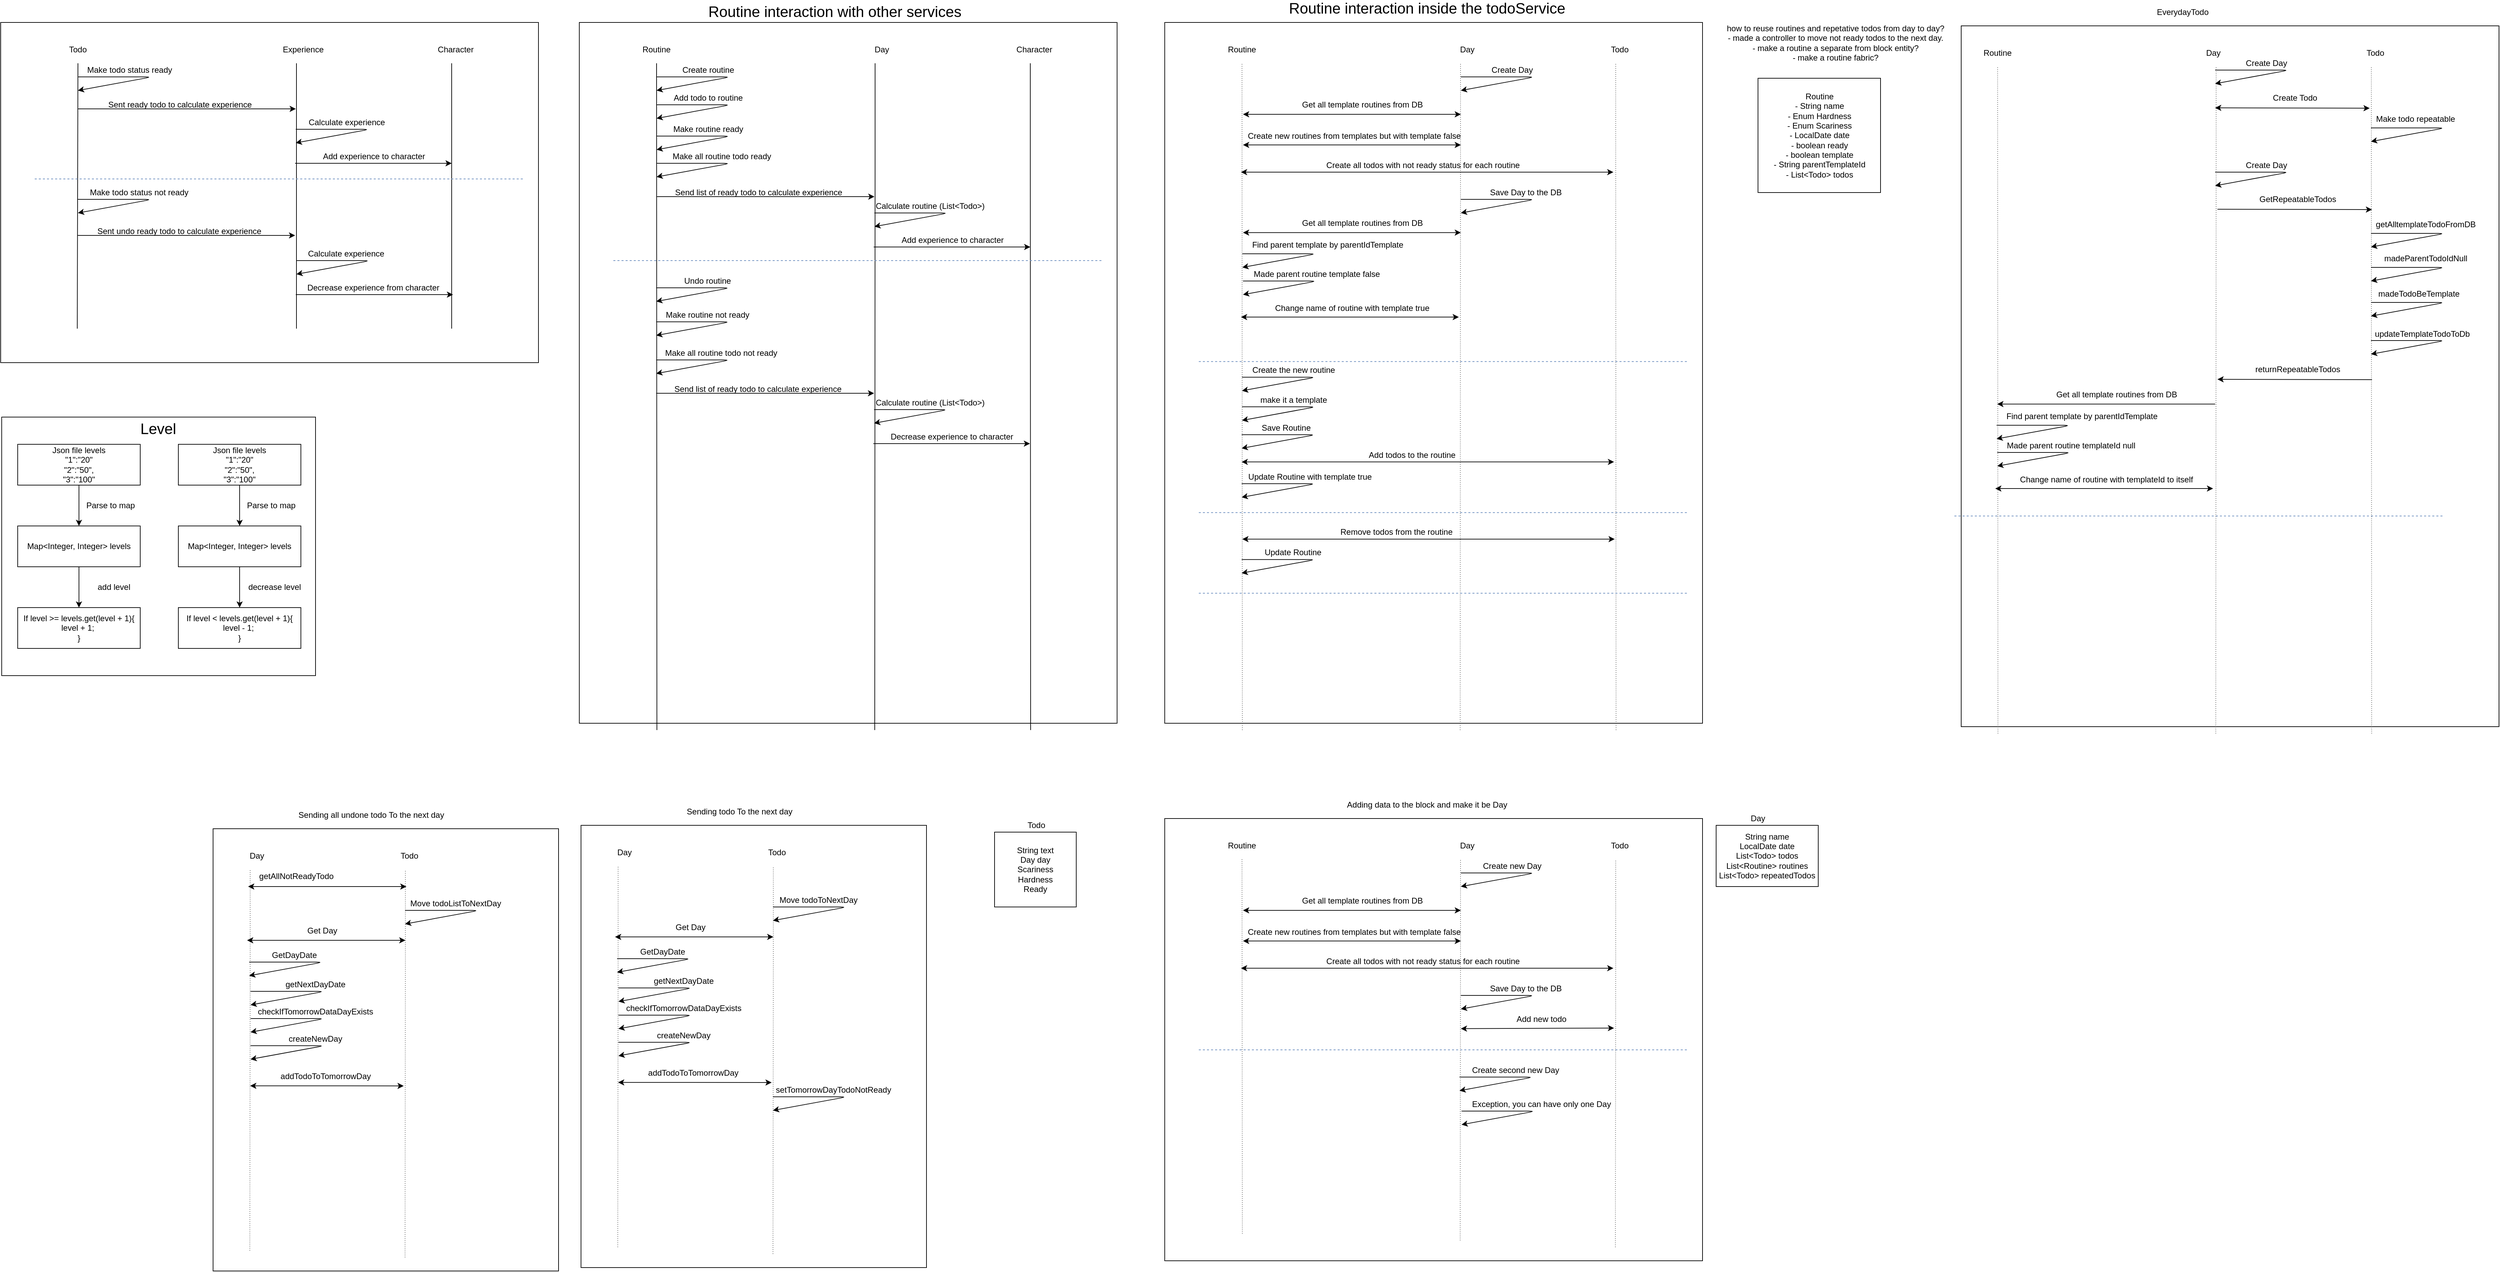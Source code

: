 <mxfile version="12.9.5" type="github">
  <diagram id="72BcZR0rlZjfZ5FAyjgI" name="Page-1">
    <mxGraphModel dx="2131" dy="716" grid="1" gridSize="10" guides="1" tooltips="1" connect="1" arrows="1" fold="1" page="1" pageScale="1" pageWidth="850" pageHeight="1100" math="0" shadow="0">
      <root>
        <mxCell id="0" />
        <mxCell id="1" parent="0" />
        <mxCell id="xvMoqlMjp2rzaihJ2d3--21" value="" style="rounded=0;whiteSpace=wrap;html=1;" parent="1" vertex="1">
          <mxGeometry x="-818.5" y="620" width="461" height="380" as="geometry" />
        </mxCell>
        <mxCell id="khnz0ugkUXOLGg5roT6c-28" value="" style="rounded=0;whiteSpace=wrap;html=1;" parent="1" vertex="1">
          <mxGeometry x="-820" y="40" width="790" height="500" as="geometry" />
        </mxCell>
        <mxCell id="khnz0ugkUXOLGg5roT6c-2" value="" style="endArrow=none;html=1;" parent="1" edge="1">
          <mxGeometry width="50" height="50" relative="1" as="geometry">
            <mxPoint x="-707.5" y="490" as="sourcePoint" />
            <mxPoint x="-706.5" y="100" as="targetPoint" />
          </mxGeometry>
        </mxCell>
        <mxCell id="khnz0ugkUXOLGg5roT6c-3" value="" style="endArrow=none;html=1;" parent="1" edge="1">
          <mxGeometry width="50" height="50" relative="1" as="geometry">
            <mxPoint x="-385.5" y="490" as="sourcePoint" />
            <mxPoint x="-385.5" y="100" as="targetPoint" />
            <Array as="points">
              <mxPoint x="-385.5" y="247" />
            </Array>
          </mxGeometry>
        </mxCell>
        <mxCell id="khnz0ugkUXOLGg5roT6c-4" value="Todo" style="text;html=1;align=center;verticalAlign=middle;resizable=0;points=[];autosize=1;" parent="1" vertex="1">
          <mxGeometry x="-727.5" y="70" width="40" height="20" as="geometry" />
        </mxCell>
        <mxCell id="khnz0ugkUXOLGg5roT6c-5" value="Experience" style="text;html=1;align=center;verticalAlign=middle;resizable=0;points=[];autosize=1;" parent="1" vertex="1">
          <mxGeometry x="-416.5" y="70" width="80" height="20" as="geometry" />
        </mxCell>
        <mxCell id="khnz0ugkUXOLGg5roT6c-6" value="" style="endArrow=classic;html=1;" parent="1" edge="1">
          <mxGeometry width="50" height="50" relative="1" as="geometry">
            <mxPoint x="-706.5" y="167" as="sourcePoint" />
            <mxPoint x="-386.5" y="167" as="targetPoint" />
          </mxGeometry>
        </mxCell>
        <mxCell id="khnz0ugkUXOLGg5roT6c-7" value="Sent ready todo to calculate experience" style="text;html=1;align=center;verticalAlign=middle;resizable=0;points=[];autosize=1;" parent="1" vertex="1">
          <mxGeometry x="-672.5" y="151" width="230" height="20" as="geometry" />
        </mxCell>
        <mxCell id="khnz0ugkUXOLGg5roT6c-8" value="" style="endArrow=classic;html=1;" parent="1" edge="1">
          <mxGeometry width="50" height="50" relative="1" as="geometry">
            <mxPoint x="-386.5" y="197" as="sourcePoint" />
            <mxPoint x="-386.5" y="217" as="targetPoint" />
            <Array as="points">
              <mxPoint x="-277.5" y="197" />
            </Array>
          </mxGeometry>
        </mxCell>
        <mxCell id="khnz0ugkUXOLGg5roT6c-9" value="" style="endArrow=none;html=1;" parent="1" edge="1">
          <mxGeometry width="50" height="50" relative="1" as="geometry">
            <mxPoint x="-157.5" y="490" as="sourcePoint" />
            <mxPoint x="-157.5" y="100" as="targetPoint" />
            <Array as="points">
              <mxPoint x="-157.5" y="247" />
            </Array>
          </mxGeometry>
        </mxCell>
        <mxCell id="khnz0ugkUXOLGg5roT6c-10" value="Character" style="text;html=1;align=center;verticalAlign=middle;resizable=0;points=[];autosize=1;" parent="1" vertex="1">
          <mxGeometry x="-187.5" y="70" width="70" height="20" as="geometry" />
        </mxCell>
        <mxCell id="khnz0ugkUXOLGg5roT6c-11" value="Calculate experience" style="text;html=1;align=center;verticalAlign=middle;resizable=0;points=[];autosize=1;" parent="1" vertex="1">
          <mxGeometry x="-377.5" y="177" width="130" height="20" as="geometry" />
        </mxCell>
        <mxCell id="khnz0ugkUXOLGg5roT6c-12" value="" style="endArrow=classic;html=1;" parent="1" edge="1">
          <mxGeometry width="50" height="50" relative="1" as="geometry">
            <mxPoint x="-387.5" y="247" as="sourcePoint" />
            <mxPoint x="-157.5" y="247" as="targetPoint" />
          </mxGeometry>
        </mxCell>
        <mxCell id="khnz0ugkUXOLGg5roT6c-13" value="Add experience to character" style="text;html=1;align=center;verticalAlign=middle;resizable=0;points=[];autosize=1;" parent="1" vertex="1">
          <mxGeometry x="-357.5" y="227" width="170" height="20" as="geometry" />
        </mxCell>
        <mxCell id="khnz0ugkUXOLGg5roT6c-14" value="" style="endArrow=classic;html=1;" parent="1" edge="1">
          <mxGeometry width="50" height="50" relative="1" as="geometry">
            <mxPoint x="-707.5" y="353" as="sourcePoint" />
            <mxPoint x="-387.5" y="353" as="targetPoint" />
          </mxGeometry>
        </mxCell>
        <mxCell id="khnz0ugkUXOLGg5roT6c-15" value="Sent undo ready todo to calculate experience" style="text;html=1;align=center;verticalAlign=middle;resizable=0;points=[];autosize=1;" parent="1" vertex="1">
          <mxGeometry x="-688.5" y="337" width="260" height="20" as="geometry" />
        </mxCell>
        <mxCell id="khnz0ugkUXOLGg5roT6c-16" value="" style="endArrow=classic;html=1;" parent="1" edge="1">
          <mxGeometry width="50" height="50" relative="1" as="geometry">
            <mxPoint x="-385.5" y="390" as="sourcePoint" />
            <mxPoint x="-385.5" y="410" as="targetPoint" />
            <Array as="points">
              <mxPoint x="-276.5" y="390" />
            </Array>
          </mxGeometry>
        </mxCell>
        <mxCell id="khnz0ugkUXOLGg5roT6c-17" value="Calculate experience" style="text;html=1;align=center;verticalAlign=middle;resizable=0;points=[];autosize=1;" parent="1" vertex="1">
          <mxGeometry x="-378.5" y="370" width="130" height="20" as="geometry" />
        </mxCell>
        <mxCell id="khnz0ugkUXOLGg5roT6c-18" value="" style="endArrow=classic;html=1;" parent="1" edge="1">
          <mxGeometry width="50" height="50" relative="1" as="geometry">
            <mxPoint x="-386.5" y="440" as="sourcePoint" />
            <mxPoint x="-155.5" y="440" as="targetPoint" />
          </mxGeometry>
        </mxCell>
        <mxCell id="khnz0ugkUXOLGg5roT6c-19" value="Decrease experience from character" style="text;html=1;align=center;verticalAlign=middle;resizable=0;points=[];autosize=1;" parent="1" vertex="1">
          <mxGeometry x="-378.5" y="420" width="210" height="20" as="geometry" />
        </mxCell>
        <mxCell id="khnz0ugkUXOLGg5roT6c-20" value="Make todo status ready" style="text;html=1;align=center;verticalAlign=middle;resizable=0;points=[];autosize=1;" parent="1" vertex="1">
          <mxGeometry x="-701.5" y="100" width="140" height="20" as="geometry" />
        </mxCell>
        <mxCell id="khnz0ugkUXOLGg5roT6c-21" value="" style="endArrow=classic;html=1;" parent="1" edge="1">
          <mxGeometry width="50" height="50" relative="1" as="geometry">
            <mxPoint x="-706.5" y="120" as="sourcePoint" />
            <mxPoint x="-706.5" y="140" as="targetPoint" />
            <Array as="points">
              <mxPoint x="-597.5" y="120" />
            </Array>
          </mxGeometry>
        </mxCell>
        <mxCell id="khnz0ugkUXOLGg5roT6c-22" value="Make todo status not ready" style="text;html=1;align=center;verticalAlign=middle;resizable=0;points=[];autosize=1;" parent="1" vertex="1">
          <mxGeometry x="-697.5" y="280" width="160" height="20" as="geometry" />
        </mxCell>
        <mxCell id="khnz0ugkUXOLGg5roT6c-23" value="" style="endArrow=classic;html=1;" parent="1" edge="1">
          <mxGeometry width="50" height="50" relative="1" as="geometry">
            <mxPoint x="-706.5" y="300" as="sourcePoint" />
            <mxPoint x="-706.5" y="320" as="targetPoint" />
            <Array as="points">
              <mxPoint x="-597.5" y="300" />
            </Array>
          </mxGeometry>
        </mxCell>
        <mxCell id="khnz0ugkUXOLGg5roT6c-24" value="" style="endArrow=none;dashed=1;html=1;fillColor=#dae8fc;strokeColor=#6c8ebf;" parent="1" edge="1">
          <mxGeometry width="50" height="50" relative="1" as="geometry">
            <mxPoint x="-770" y="270" as="sourcePoint" />
            <mxPoint x="-50" y="270" as="targetPoint" />
          </mxGeometry>
        </mxCell>
        <mxCell id="xvMoqlMjp2rzaihJ2d3--9" value="" style="edgeStyle=orthogonalEdgeStyle;rounded=0;orthogonalLoop=1;jettySize=auto;html=1;" parent="1" source="xvMoqlMjp2rzaihJ2d3--1" target="xvMoqlMjp2rzaihJ2d3--5" edge="1">
          <mxGeometry relative="1" as="geometry" />
        </mxCell>
        <mxCell id="xvMoqlMjp2rzaihJ2d3--1" value="Map&amp;lt;Integer, Integer&amp;gt; levels" style="rounded=0;whiteSpace=wrap;html=1;" parent="1" vertex="1">
          <mxGeometry x="-795" y="780" width="180" height="60" as="geometry" />
        </mxCell>
        <mxCell id="xvMoqlMjp2rzaihJ2d3--4" value="&lt;font style=&quot;font-size: 22px&quot;&gt;Level&lt;/font&gt;" style="text;html=1;align=center;verticalAlign=middle;resizable=0;points=[];autosize=1;" parent="1" vertex="1">
          <mxGeometry x="-624" y="628" width="70" height="20" as="geometry" />
        </mxCell>
        <mxCell id="xvMoqlMjp2rzaihJ2d3--5" value="If level &amp;gt;= levels.get(level + 1){&lt;br&gt;level + 1;&amp;nbsp;&lt;br&gt;}" style="rounded=0;whiteSpace=wrap;html=1;" parent="1" vertex="1">
          <mxGeometry x="-795" y="900" width="180" height="60" as="geometry" />
        </mxCell>
        <mxCell id="xvMoqlMjp2rzaihJ2d3--7" value="" style="edgeStyle=orthogonalEdgeStyle;rounded=0;orthogonalLoop=1;jettySize=auto;html=1;" parent="1" source="xvMoqlMjp2rzaihJ2d3--6" target="xvMoqlMjp2rzaihJ2d3--1" edge="1">
          <mxGeometry relative="1" as="geometry" />
        </mxCell>
        <mxCell id="xvMoqlMjp2rzaihJ2d3--6" value="Json file levels&lt;br&gt;&quot;1&quot;:&quot;20&quot;&lt;br&gt;&quot;2&quot;:&quot;50&quot;,&lt;br&gt;&quot;3&quot;:&quot;100&quot;" style="rounded=0;whiteSpace=wrap;html=1;" parent="1" vertex="1">
          <mxGeometry x="-795" y="660" width="180" height="60" as="geometry" />
        </mxCell>
        <mxCell id="xvMoqlMjp2rzaihJ2d3--8" value="Parse to map" style="text;html=1;align=center;verticalAlign=middle;resizable=0;points=[];autosize=1;" parent="1" vertex="1">
          <mxGeometry x="-704.5" y="740" width="90" height="20" as="geometry" />
        </mxCell>
        <mxCell id="xvMoqlMjp2rzaihJ2d3--11" value="add level" style="text;html=1;align=center;verticalAlign=middle;resizable=0;points=[];autosize=1;" parent="1" vertex="1">
          <mxGeometry x="-684" y="860" width="60" height="20" as="geometry" />
        </mxCell>
        <mxCell id="xvMoqlMjp2rzaihJ2d3--12" value="" style="edgeStyle=orthogonalEdgeStyle;rounded=0;orthogonalLoop=1;jettySize=auto;html=1;" parent="1" source="xvMoqlMjp2rzaihJ2d3--13" target="xvMoqlMjp2rzaihJ2d3--15" edge="1">
          <mxGeometry relative="1" as="geometry" />
        </mxCell>
        <mxCell id="xvMoqlMjp2rzaihJ2d3--13" value="Map&amp;lt;Integer, Integer&amp;gt; levels" style="rounded=0;whiteSpace=wrap;html=1;" parent="1" vertex="1">
          <mxGeometry x="-559" y="780" width="180" height="60" as="geometry" />
        </mxCell>
        <mxCell id="xvMoqlMjp2rzaihJ2d3--15" value="If level &amp;lt; levels.get(level + 1){&lt;br&gt;level - 1;&amp;nbsp;&lt;br&gt;}" style="rounded=0;whiteSpace=wrap;html=1;" parent="1" vertex="1">
          <mxGeometry x="-559" y="900" width="180" height="60" as="geometry" />
        </mxCell>
        <mxCell id="xvMoqlMjp2rzaihJ2d3--16" value="" style="edgeStyle=orthogonalEdgeStyle;rounded=0;orthogonalLoop=1;jettySize=auto;html=1;" parent="1" source="xvMoqlMjp2rzaihJ2d3--17" target="xvMoqlMjp2rzaihJ2d3--13" edge="1">
          <mxGeometry relative="1" as="geometry" />
        </mxCell>
        <mxCell id="xvMoqlMjp2rzaihJ2d3--17" value="Json file levels&lt;br&gt;&quot;1&quot;:&quot;20&quot;&lt;br&gt;&quot;2&quot;:&quot;50&quot;,&lt;br&gt;&quot;3&quot;:&quot;100&quot;" style="rounded=0;whiteSpace=wrap;html=1;" parent="1" vertex="1">
          <mxGeometry x="-559" y="660" width="180" height="60" as="geometry" />
        </mxCell>
        <mxCell id="xvMoqlMjp2rzaihJ2d3--18" value="Parse to map" style="text;html=1;align=center;verticalAlign=middle;resizable=0;points=[];autosize=1;" parent="1" vertex="1">
          <mxGeometry x="-468.5" y="740" width="90" height="20" as="geometry" />
        </mxCell>
        <mxCell id="xvMoqlMjp2rzaihJ2d3--19" value="decrease level" style="text;html=1;align=center;verticalAlign=middle;resizable=0;points=[];autosize=1;" parent="1" vertex="1">
          <mxGeometry x="-463" y="860" width="90" height="20" as="geometry" />
        </mxCell>
        <mxCell id="xvMoqlMjp2rzaihJ2d3--22" value="&lt;div&gt;how to reuse routines and repetative todos from day to day? &lt;br&gt;&lt;/div&gt;&lt;div&gt;- made a controller to move not ready todos to the next day.&lt;/div&gt;&lt;div&gt;- make a routine a separate from block entity? &lt;br&gt;&lt;/div&gt;&lt;div&gt;- make a routine fabric? &lt;br&gt;&lt;/div&gt;" style="text;html=1;align=center;verticalAlign=middle;resizable=0;points=[];autosize=1;" parent="1" vertex="1">
          <mxGeometry x="1710" y="40" width="330" height="60" as="geometry" />
        </mxCell>
        <mxCell id="MWekD1bT6eHtkvow1qM9-3" value="" style="rounded=0;whiteSpace=wrap;html=1;" parent="1" vertex="1">
          <mxGeometry x="30" y="40" width="790" height="1030" as="geometry" />
        </mxCell>
        <mxCell id="MWekD1bT6eHtkvow1qM9-4" value="" style="endArrow=none;html=1;" parent="1" edge="1">
          <mxGeometry width="50" height="50" relative="1" as="geometry">
            <mxPoint x="144" y="1080" as="sourcePoint" />
            <mxPoint x="143.5" y="100" as="targetPoint" />
          </mxGeometry>
        </mxCell>
        <mxCell id="MWekD1bT6eHtkvow1qM9-5" value="" style="endArrow=none;html=1;" parent="1" edge="1">
          <mxGeometry width="50" height="50" relative="1" as="geometry">
            <mxPoint x="464" y="1080" as="sourcePoint" />
            <mxPoint x="464.5" y="100" as="targetPoint" />
            <Array as="points">
              <mxPoint x="464.5" y="247" />
            </Array>
          </mxGeometry>
        </mxCell>
        <mxCell id="MWekD1bT6eHtkvow1qM9-6" value="Routine" style="text;html=1;align=center;verticalAlign=middle;resizable=0;points=[];autosize=1;" parent="1" vertex="1">
          <mxGeometry x="112.5" y="70" width="60" height="20" as="geometry" />
        </mxCell>
        <mxCell id="MWekD1bT6eHtkvow1qM9-7" value="Day" style="text;html=1;align=center;verticalAlign=middle;resizable=0;points=[];autosize=1;" parent="1" vertex="1">
          <mxGeometry x="453.5" y="70" width="40" height="20" as="geometry" />
        </mxCell>
        <mxCell id="MWekD1bT6eHtkvow1qM9-8" value="" style="endArrow=classic;html=1;" parent="1" edge="1">
          <mxGeometry width="50" height="50" relative="1" as="geometry">
            <mxPoint x="143.5" y="296" as="sourcePoint" />
            <mxPoint x="463.5" y="296" as="targetPoint" />
          </mxGeometry>
        </mxCell>
        <mxCell id="MWekD1bT6eHtkvow1qM9-9" value="Send list of ready todo to calculate experience" style="text;html=1;align=center;verticalAlign=middle;resizable=0;points=[];autosize=1;" parent="1" vertex="1">
          <mxGeometry x="167.5" y="280" width="250" height="20" as="geometry" />
        </mxCell>
        <mxCell id="MWekD1bT6eHtkvow1qM9-10" value="" style="endArrow=classic;html=1;" parent="1" edge="1">
          <mxGeometry width="50" height="50" relative="1" as="geometry">
            <mxPoint x="463.5" y="320" as="sourcePoint" />
            <mxPoint x="463.5" y="340" as="targetPoint" />
            <Array as="points">
              <mxPoint x="572.5" y="320" />
            </Array>
          </mxGeometry>
        </mxCell>
        <mxCell id="MWekD1bT6eHtkvow1qM9-11" value="" style="endArrow=none;html=1;" parent="1" edge="1">
          <mxGeometry width="50" height="50" relative="1" as="geometry">
            <mxPoint x="693" y="1080" as="sourcePoint" />
            <mxPoint x="692.5" y="100" as="targetPoint" />
            <Array as="points">
              <mxPoint x="692.5" y="247" />
            </Array>
          </mxGeometry>
        </mxCell>
        <mxCell id="MWekD1bT6eHtkvow1qM9-12" value="Character" style="text;html=1;align=center;verticalAlign=middle;resizable=0;points=[];autosize=1;" parent="1" vertex="1">
          <mxGeometry x="662.5" y="70" width="70" height="20" as="geometry" />
        </mxCell>
        <mxCell id="MWekD1bT6eHtkvow1qM9-13" value="Calculate routine (List&amp;lt;Todo&amp;gt;)" style="text;html=1;align=center;verticalAlign=middle;resizable=0;points=[];autosize=1;" parent="1" vertex="1">
          <mxGeometry x="460" y="300" width="170" height="20" as="geometry" />
        </mxCell>
        <mxCell id="MWekD1bT6eHtkvow1qM9-14" value="" style="endArrow=classic;html=1;" parent="1" edge="1">
          <mxGeometry width="50" height="50" relative="1" as="geometry">
            <mxPoint x="462.5" y="370" as="sourcePoint" />
            <mxPoint x="692.5" y="370" as="targetPoint" />
          </mxGeometry>
        </mxCell>
        <mxCell id="MWekD1bT6eHtkvow1qM9-15" value="Add experience to character" style="text;html=1;align=center;verticalAlign=middle;resizable=0;points=[];autosize=1;" parent="1" vertex="1">
          <mxGeometry x="492.5" y="350" width="170" height="20" as="geometry" />
        </mxCell>
        <mxCell id="MWekD1bT6eHtkvow1qM9-22" value="Create routine" style="text;html=1;align=center;verticalAlign=middle;resizable=0;points=[];autosize=1;" parent="1" vertex="1">
          <mxGeometry x="173.5" y="100" width="90" height="20" as="geometry" />
        </mxCell>
        <mxCell id="MWekD1bT6eHtkvow1qM9-23" value="" style="endArrow=classic;html=1;" parent="1" edge="1">
          <mxGeometry width="50" height="50" relative="1" as="geometry">
            <mxPoint x="143.5" y="120" as="sourcePoint" />
            <mxPoint x="143.5" y="140" as="targetPoint" />
            <Array as="points">
              <mxPoint x="252.5" y="120" />
            </Array>
          </mxGeometry>
        </mxCell>
        <mxCell id="MWekD1bT6eHtkvow1qM9-27" value="Add todo to routine" style="text;html=1;align=center;verticalAlign=middle;resizable=0;points=[];autosize=1;" parent="1" vertex="1">
          <mxGeometry x="163.5" y="141" width="110" height="20" as="geometry" />
        </mxCell>
        <mxCell id="MWekD1bT6eHtkvow1qM9-28" value="" style="endArrow=classic;html=1;" parent="1" edge="1">
          <mxGeometry width="50" height="50" relative="1" as="geometry">
            <mxPoint x="143.5" y="161" as="sourcePoint" />
            <mxPoint x="143.5" y="181" as="targetPoint" />
            <Array as="points">
              <mxPoint x="252.5" y="161" />
            </Array>
          </mxGeometry>
        </mxCell>
        <mxCell id="MWekD1bT6eHtkvow1qM9-29" value="Make routine ready" style="text;html=1;align=center;verticalAlign=middle;resizable=0;points=[];autosize=1;" parent="1" vertex="1">
          <mxGeometry x="163.5" y="187" width="110" height="20" as="geometry" />
        </mxCell>
        <mxCell id="MWekD1bT6eHtkvow1qM9-30" value="" style="endArrow=classic;html=1;" parent="1" edge="1">
          <mxGeometry width="50" height="50" relative="1" as="geometry">
            <mxPoint x="143.5" y="207" as="sourcePoint" />
            <mxPoint x="143.5" y="227" as="targetPoint" />
            <Array as="points">
              <mxPoint x="252.5" y="207" />
            </Array>
          </mxGeometry>
        </mxCell>
        <mxCell id="MWekD1bT6eHtkvow1qM9-31" value="" style="endArrow=classic;html=1;" parent="1" edge="1">
          <mxGeometry width="50" height="50" relative="1" as="geometry">
            <mxPoint x="143.5" y="247" as="sourcePoint" />
            <mxPoint x="143.5" y="267" as="targetPoint" />
            <Array as="points">
              <mxPoint x="252.5" y="247" />
            </Array>
          </mxGeometry>
        </mxCell>
        <mxCell id="MWekD1bT6eHtkvow1qM9-32" value="Make all routine todo ready" style="text;html=1;align=center;verticalAlign=middle;resizable=0;points=[];autosize=1;" parent="1" vertex="1">
          <mxGeometry x="163.5" y="227" width="150" height="20" as="geometry" />
        </mxCell>
        <mxCell id="MWekD1bT6eHtkvow1qM9-37" value="" style="endArrow=none;dashed=1;html=1;fillColor=#dae8fc;strokeColor=#6c8ebf;" parent="1" edge="1">
          <mxGeometry width="50" height="50" relative="1" as="geometry">
            <mxPoint x="80" y="390" as="sourcePoint" />
            <mxPoint x="800" y="390" as="targetPoint" />
          </mxGeometry>
        </mxCell>
        <mxCell id="MWekD1bT6eHtkvow1qM9-42" value="" style="endArrow=classic;html=1;" parent="1" edge="1">
          <mxGeometry width="50" height="50" relative="1" as="geometry">
            <mxPoint x="143" y="585" as="sourcePoint" />
            <mxPoint x="463" y="585" as="targetPoint" />
          </mxGeometry>
        </mxCell>
        <mxCell id="MWekD1bT6eHtkvow1qM9-43" value="Send list of ready todo to calculate experience" style="text;html=1;align=center;verticalAlign=middle;resizable=0;points=[];autosize=1;" parent="1" vertex="1">
          <mxGeometry x="167" y="569" width="250" height="20" as="geometry" />
        </mxCell>
        <mxCell id="MWekD1bT6eHtkvow1qM9-44" value="" style="endArrow=classic;html=1;" parent="1" edge="1">
          <mxGeometry width="50" height="50" relative="1" as="geometry">
            <mxPoint x="463" y="609" as="sourcePoint" />
            <mxPoint x="463" y="629" as="targetPoint" />
            <Array as="points">
              <mxPoint x="572" y="609" />
            </Array>
          </mxGeometry>
        </mxCell>
        <mxCell id="MWekD1bT6eHtkvow1qM9-45" value="Calculate routine (List&amp;lt;Todo&amp;gt;)" style="text;html=1;align=center;verticalAlign=middle;resizable=0;points=[];autosize=1;" parent="1" vertex="1">
          <mxGeometry x="459.5" y="589" width="170" height="20" as="geometry" />
        </mxCell>
        <mxCell id="MWekD1bT6eHtkvow1qM9-46" value="" style="endArrow=classic;html=1;" parent="1" edge="1">
          <mxGeometry width="50" height="50" relative="1" as="geometry">
            <mxPoint x="462" y="659" as="sourcePoint" />
            <mxPoint x="692" y="659" as="targetPoint" />
          </mxGeometry>
        </mxCell>
        <mxCell id="MWekD1bT6eHtkvow1qM9-47" value="Decrease experience to character" style="text;html=1;align=center;verticalAlign=middle;resizable=0;points=[];autosize=1;" parent="1" vertex="1">
          <mxGeometry x="482" y="639" width="190" height="20" as="geometry" />
        </mxCell>
        <mxCell id="MWekD1bT6eHtkvow1qM9-48" value="Undo routine" style="text;html=1;align=center;verticalAlign=middle;resizable=0;points=[];autosize=1;" parent="1" vertex="1">
          <mxGeometry x="178" y="410" width="80" height="20" as="geometry" />
        </mxCell>
        <mxCell id="MWekD1bT6eHtkvow1qM9-49" value="" style="endArrow=classic;html=1;" parent="1" edge="1">
          <mxGeometry width="50" height="50" relative="1" as="geometry">
            <mxPoint x="143" y="430" as="sourcePoint" />
            <mxPoint x="143" y="450" as="targetPoint" />
            <Array as="points">
              <mxPoint x="252" y="430" />
            </Array>
          </mxGeometry>
        </mxCell>
        <mxCell id="MWekD1bT6eHtkvow1qM9-52" value="Make routine not ready" style="text;html=1;align=center;verticalAlign=middle;resizable=0;points=[];autosize=1;" parent="1" vertex="1">
          <mxGeometry x="153" y="460" width="130" height="20" as="geometry" />
        </mxCell>
        <mxCell id="MWekD1bT6eHtkvow1qM9-53" value="" style="endArrow=classic;html=1;" parent="1" edge="1">
          <mxGeometry width="50" height="50" relative="1" as="geometry">
            <mxPoint x="143" y="480" as="sourcePoint" />
            <mxPoint x="143" y="500" as="targetPoint" />
            <Array as="points">
              <mxPoint x="252" y="480" />
            </Array>
          </mxGeometry>
        </mxCell>
        <mxCell id="MWekD1bT6eHtkvow1qM9-54" value="" style="endArrow=classic;html=1;" parent="1" edge="1">
          <mxGeometry width="50" height="50" relative="1" as="geometry">
            <mxPoint x="143" y="536" as="sourcePoint" />
            <mxPoint x="143" y="556" as="targetPoint" />
            <Array as="points">
              <mxPoint x="252" y="536" />
            </Array>
          </mxGeometry>
        </mxCell>
        <mxCell id="MWekD1bT6eHtkvow1qM9-55" value="Make all routine todo not ready" style="text;html=1;align=center;verticalAlign=middle;resizable=0;points=[];autosize=1;" parent="1" vertex="1">
          <mxGeometry x="153" y="516" width="170" height="20" as="geometry" />
        </mxCell>
        <mxCell id="wB2bhxwX2nH6gLjDxcvd-1" value="&lt;div&gt;Routine&lt;/div&gt;&lt;div&gt;- String name&lt;/div&gt;&lt;div&gt;- Enum Hardness&lt;/div&gt;&lt;div&gt;- Enum Scariness&lt;/div&gt;&lt;div&gt;- LocalDate date&lt;br&gt;&lt;/div&gt;&lt;div&gt;- boolean ready&lt;/div&gt;&lt;div&gt;- boolean template&lt;/div&gt;&lt;div&gt;- String parentTemplateId&lt;br&gt;&lt;/div&gt;&lt;div&gt;- List&amp;lt;Todo&amp;gt; todos&lt;br&gt;&lt;/div&gt;" style="rounded=0;whiteSpace=wrap;html=1;" vertex="1" parent="1">
          <mxGeometry x="1761.5" y="122" width="180" height="168" as="geometry" />
        </mxCell>
        <mxCell id="wB2bhxwX2nH6gLjDxcvd-2" value="" style="rounded=0;whiteSpace=wrap;html=1;" vertex="1" parent="1">
          <mxGeometry x="890" y="40" width="790" height="1030" as="geometry" />
        </mxCell>
        <mxCell id="wB2bhxwX2nH6gLjDxcvd-3" value="" style="endArrow=none;html=1;fillColor=#f5f5f5;strokeColor=#666666;dashed=1;dashPattern=1 2;" edge="1" parent="1">
          <mxGeometry width="50" height="50" relative="1" as="geometry">
            <mxPoint x="1004" y="1080" as="sourcePoint" />
            <mxPoint x="1003.5" y="100.0" as="targetPoint" />
          </mxGeometry>
        </mxCell>
        <mxCell id="wB2bhxwX2nH6gLjDxcvd-4" value="" style="endArrow=none;html=1;fillColor=#f5f5f5;strokeColor=#666666;dashed=1;dashPattern=1 2;" edge="1" parent="1">
          <mxGeometry width="50" height="50" relative="1" as="geometry">
            <mxPoint x="1324" y="1080" as="sourcePoint" />
            <mxPoint x="1324.5" y="100.0" as="targetPoint" />
            <Array as="points">
              <mxPoint x="1324.5" y="247" />
            </Array>
          </mxGeometry>
        </mxCell>
        <mxCell id="wB2bhxwX2nH6gLjDxcvd-5" value="Routine" style="text;html=1;align=center;verticalAlign=middle;resizable=0;points=[];autosize=1;" vertex="1" parent="1">
          <mxGeometry x="972.5" y="70" width="60" height="20" as="geometry" />
        </mxCell>
        <mxCell id="wB2bhxwX2nH6gLjDxcvd-6" value="Day" style="text;html=1;align=center;verticalAlign=middle;resizable=0;points=[];autosize=1;" vertex="1" parent="1">
          <mxGeometry x="1313.5" y="70" width="40" height="20" as="geometry" />
        </mxCell>
        <mxCell id="wB2bhxwX2nH6gLjDxcvd-10" value="" style="endArrow=none;html=1;fillColor=#f5f5f5;strokeColor=#666666;dashed=1;dashPattern=1 2;" edge="1" parent="1">
          <mxGeometry width="50" height="50" relative="1" as="geometry">
            <mxPoint x="1553" y="1080" as="sourcePoint" />
            <mxPoint x="1552.5" y="100.0" as="targetPoint" />
            <Array as="points">
              <mxPoint x="1552.5" y="247" />
            </Array>
          </mxGeometry>
        </mxCell>
        <mxCell id="wB2bhxwX2nH6gLjDxcvd-11" value="Todo" style="text;html=1;align=center;verticalAlign=middle;resizable=0;points=[];autosize=1;" vertex="1" parent="1">
          <mxGeometry x="1537.5" y="70" width="40" height="20" as="geometry" />
        </mxCell>
        <mxCell id="wB2bhxwX2nH6gLjDxcvd-16" value="" style="endArrow=classic;html=1;" edge="1" parent="1">
          <mxGeometry width="50" height="50" relative="1" as="geometry">
            <mxPoint x="1003.5" y="561.32" as="sourcePoint" />
            <mxPoint x="1003.5" y="581.32" as="targetPoint" />
            <Array as="points">
              <mxPoint x="1112.5" y="561.32" />
            </Array>
          </mxGeometry>
        </mxCell>
        <mxCell id="wB2bhxwX2nH6gLjDxcvd-17" value="Create the new routine" style="text;html=1;align=center;verticalAlign=middle;resizable=0;points=[];autosize=1;" vertex="1" parent="1">
          <mxGeometry x="1013.5" y="541.32" width="130" height="20" as="geometry" />
        </mxCell>
        <mxCell id="wB2bhxwX2nH6gLjDxcvd-22" value="Add todos to the routine" style="text;html=1;align=center;verticalAlign=middle;resizable=0;points=[];autosize=1;" vertex="1" parent="1">
          <mxGeometry x="1183" y="665.89" width="140" height="20" as="geometry" />
        </mxCell>
        <mxCell id="wB2bhxwX2nH6gLjDxcvd-23" value="" style="endArrow=none;dashed=1;html=1;fillColor=#dae8fc;strokeColor=#6c8ebf;" edge="1" parent="1">
          <mxGeometry width="50" height="50" relative="1" as="geometry">
            <mxPoint x="940" y="538.32" as="sourcePoint" />
            <mxPoint x="1660" y="538.32" as="targetPoint" />
          </mxGeometry>
        </mxCell>
        <mxCell id="wB2bhxwX2nH6gLjDxcvd-30" value="Save Routine" style="text;html=1;align=center;verticalAlign=middle;resizable=0;points=[];autosize=1;" vertex="1" parent="1">
          <mxGeometry x="1023" y="625.89" width="90" height="20" as="geometry" />
        </mxCell>
        <mxCell id="wB2bhxwX2nH6gLjDxcvd-31" value="" style="endArrow=classic;html=1;" edge="1" parent="1">
          <mxGeometry width="50" height="50" relative="1" as="geometry">
            <mxPoint x="1003" y="645.89" as="sourcePoint" />
            <mxPoint x="1003" y="665.89" as="targetPoint" />
            <Array as="points">
              <mxPoint x="1112" y="645.89" />
            </Array>
          </mxGeometry>
        </mxCell>
        <mxCell id="wB2bhxwX2nH6gLjDxcvd-32" value="Update Routine" style="text;html=1;align=center;verticalAlign=middle;resizable=0;points=[];autosize=1;" vertex="1" parent="1">
          <mxGeometry x="1028" y="809.32" width="100" height="20" as="geometry" />
        </mxCell>
        <mxCell id="wB2bhxwX2nH6gLjDxcvd-33" value="" style="endArrow=classic;html=1;" edge="1" parent="1">
          <mxGeometry width="50" height="50" relative="1" as="geometry">
            <mxPoint x="1003" y="829.32" as="sourcePoint" />
            <mxPoint x="1003" y="849.32" as="targetPoint" />
            <Array as="points">
              <mxPoint x="1112" y="829.32" />
            </Array>
          </mxGeometry>
        </mxCell>
        <mxCell id="wB2bhxwX2nH6gLjDxcvd-36" value="&lt;font style=&quot;font-size: 22px&quot;&gt;Routine interaction with other services&lt;/font&gt;" style="text;html=1;align=center;verticalAlign=middle;resizable=0;points=[];autosize=1;" vertex="1" parent="1">
          <mxGeometry x="210" y="15" width="390" height="20" as="geometry" />
        </mxCell>
        <mxCell id="wB2bhxwX2nH6gLjDxcvd-37" value="&lt;font style=&quot;font-size: 22px&quot;&gt;Routine interaction inside the todoService&lt;br&gt;&lt;/font&gt;" style="text;html=1;align=center;verticalAlign=middle;resizable=0;points=[];autosize=1;" vertex="1" parent="1">
          <mxGeometry x="1065" y="10" width="420" height="20" as="geometry" />
        </mxCell>
        <mxCell id="wB2bhxwX2nH6gLjDxcvd-38" value="" style="endArrow=classic;html=1;" edge="1" parent="1">
          <mxGeometry width="50" height="50" relative="1" as="geometry">
            <mxPoint x="1325" y="120.0" as="sourcePoint" />
            <mxPoint x="1325" y="140.0" as="targetPoint" />
            <Array as="points">
              <mxPoint x="1434" y="120" />
            </Array>
          </mxGeometry>
        </mxCell>
        <mxCell id="wB2bhxwX2nH6gLjDxcvd-39" value="Create Day" style="text;html=1;align=center;verticalAlign=middle;resizable=0;points=[];autosize=1;" vertex="1" parent="1">
          <mxGeometry x="1365" y="100" width="70" height="20" as="geometry" />
        </mxCell>
        <mxCell id="wB2bhxwX2nH6gLjDxcvd-45" value="" style="endArrow=classic;html=1;startArrow=classic;startFill=1;" edge="1" parent="1">
          <mxGeometry width="50" height="50" relative="1" as="geometry">
            <mxPoint x="1325" y="220" as="sourcePoint" />
            <mxPoint x="1005" y="220" as="targetPoint" />
          </mxGeometry>
        </mxCell>
        <mxCell id="wB2bhxwX2nH6gLjDxcvd-47" value="Get all template routines from DB" style="text;html=1;align=center;verticalAlign=middle;resizable=0;points=[];autosize=1;" vertex="1" parent="1">
          <mxGeometry x="1085" y="151" width="190" height="20" as="geometry" />
        </mxCell>
        <mxCell id="wB2bhxwX2nH6gLjDxcvd-51" value="Create new routines from templates but with template false" style="text;html=1;align=center;verticalAlign=middle;resizable=0;points=[];autosize=1;" vertex="1" parent="1">
          <mxGeometry x="1008" y="197" width="320" height="20" as="geometry" />
        </mxCell>
        <mxCell id="wB2bhxwX2nH6gLjDxcvd-53" value="" style="endArrow=classic;html=1;" edge="1" parent="1">
          <mxGeometry width="50" height="50" relative="1" as="geometry">
            <mxPoint x="1325" y="300.0" as="sourcePoint" />
            <mxPoint x="1325" y="320.0" as="targetPoint" />
            <Array as="points">
              <mxPoint x="1434" y="300" />
            </Array>
          </mxGeometry>
        </mxCell>
        <mxCell id="wB2bhxwX2nH6gLjDxcvd-54" value="Save Day to the DB" style="text;html=1;align=center;verticalAlign=middle;resizable=0;points=[];autosize=1;" vertex="1" parent="1">
          <mxGeometry x="1360" y="280" width="120" height="20" as="geometry" />
        </mxCell>
        <mxCell id="wB2bhxwX2nH6gLjDxcvd-57" value="" style="endArrow=none;dashed=1;html=1;fillColor=#dae8fc;strokeColor=#6c8ebf;" edge="1" parent="1">
          <mxGeometry width="50" height="50" relative="1" as="geometry">
            <mxPoint x="940" y="760.32" as="sourcePoint" />
            <mxPoint x="1660" y="760.32" as="targetPoint" />
          </mxGeometry>
        </mxCell>
        <mxCell id="wB2bhxwX2nH6gLjDxcvd-60" value="" style="endArrow=classic;html=1;startArrow=classic;startFill=1;" edge="1" parent="1">
          <mxGeometry width="50" height="50" relative="1" as="geometry">
            <mxPoint x="1551" y="799.32" as="sourcePoint" />
            <mxPoint x="1004" y="799.32" as="targetPoint" />
          </mxGeometry>
        </mxCell>
        <mxCell id="wB2bhxwX2nH6gLjDxcvd-62" value="" style="endArrow=classic;html=1;startArrow=classic;startFill=1;" edge="1" parent="1">
          <mxGeometry width="50" height="50" relative="1" as="geometry">
            <mxPoint x="1550" y="685.89" as="sourcePoint" />
            <mxPoint x="1003" y="685.89" as="targetPoint" />
          </mxGeometry>
        </mxCell>
        <mxCell id="wB2bhxwX2nH6gLjDxcvd-63" value="Remove todos from the routine" style="text;html=1;align=center;verticalAlign=middle;resizable=0;points=[];autosize=1;" vertex="1" parent="1">
          <mxGeometry x="1139.5" y="779.32" width="180" height="20" as="geometry" />
        </mxCell>
        <mxCell id="wB2bhxwX2nH6gLjDxcvd-66" value="" style="endArrow=classic;html=1;startArrow=classic;startFill=1;" edge="1" parent="1">
          <mxGeometry width="50" height="50" relative="1" as="geometry">
            <mxPoint x="1549" y="260" as="sourcePoint" />
            <mxPoint x="1002" y="260" as="targetPoint" />
          </mxGeometry>
        </mxCell>
        <mxCell id="wB2bhxwX2nH6gLjDxcvd-67" value="Create all todos with not ready status for each routine" style="text;html=1;align=center;verticalAlign=middle;resizable=0;points=[];autosize=1;" vertex="1" parent="1">
          <mxGeometry x="1124" y="240" width="290" height="20" as="geometry" />
        </mxCell>
        <mxCell id="wB2bhxwX2nH6gLjDxcvd-75" value="" style="endArrow=none;dashed=1;html=1;fillColor=#dae8fc;strokeColor=#6c8ebf;" edge="1" parent="1">
          <mxGeometry width="50" height="50" relative="1" as="geometry">
            <mxPoint x="940" y="878.82" as="sourcePoint" />
            <mxPoint x="1660" y="878.82" as="targetPoint" />
          </mxGeometry>
        </mxCell>
        <mxCell id="wB2bhxwX2nH6gLjDxcvd-78" value="Update Routine with template true" style="text;html=1;align=center;verticalAlign=middle;resizable=0;points=[];autosize=1;" vertex="1" parent="1">
          <mxGeometry x="1008" y="697.89" width="190" height="20" as="geometry" />
        </mxCell>
        <mxCell id="wB2bhxwX2nH6gLjDxcvd-79" value="" style="endArrow=classic;html=1;" edge="1" parent="1">
          <mxGeometry width="50" height="50" relative="1" as="geometry">
            <mxPoint x="1003" y="717.89" as="sourcePoint" />
            <mxPoint x="1003" y="737.89" as="targetPoint" />
            <Array as="points">
              <mxPoint x="1112" y="717.89" />
            </Array>
          </mxGeometry>
        </mxCell>
        <mxCell id="wB2bhxwX2nH6gLjDxcvd-80" value="" style="endArrow=classic;html=1;" edge="1" parent="1">
          <mxGeometry width="50" height="50" relative="1" as="geometry">
            <mxPoint x="1003.5" y="604.89" as="sourcePoint" />
            <mxPoint x="1003.5" y="624.89" as="targetPoint" />
            <Array as="points">
              <mxPoint x="1112.5" y="604.89" />
            </Array>
          </mxGeometry>
        </mxCell>
        <mxCell id="wB2bhxwX2nH6gLjDxcvd-81" value="make it a template" style="text;html=1;align=center;verticalAlign=middle;resizable=0;points=[];autosize=1;" vertex="1" parent="1">
          <mxGeometry x="1023.5" y="584.89" width="110" height="20" as="geometry" />
        </mxCell>
        <mxCell id="wB2bhxwX2nH6gLjDxcvd-82" value="" style="endArrow=classic;html=1;startArrow=classic;startFill=1;" edge="1" parent="1">
          <mxGeometry width="50" height="50" relative="1" as="geometry">
            <mxPoint x="1322" y="473" as="sourcePoint" />
            <mxPoint x="1002" y="473" as="targetPoint" />
          </mxGeometry>
        </mxCell>
        <mxCell id="wB2bhxwX2nH6gLjDxcvd-83" value="Change name of routine with template true" style="text;html=1;align=center;verticalAlign=middle;resizable=0;points=[];autosize=1;" vertex="1" parent="1">
          <mxGeometry x="1045" y="450" width="240" height="20" as="geometry" />
        </mxCell>
        <mxCell id="wB2bhxwX2nH6gLjDxcvd-84" value="" style="endArrow=classic;html=1;" edge="1" parent="1">
          <mxGeometry width="50" height="50" relative="1" as="geometry">
            <mxPoint x="1005" y="420.0" as="sourcePoint" />
            <mxPoint x="1005" y="440.0" as="targetPoint" />
            <Array as="points">
              <mxPoint x="1114" y="420" />
            </Array>
          </mxGeometry>
        </mxCell>
        <mxCell id="wB2bhxwX2nH6gLjDxcvd-85" value="Made parent routine template false" style="text;html=1;align=center;verticalAlign=middle;resizable=0;points=[];autosize=1;" vertex="1" parent="1">
          <mxGeometry x="1018" y="400" width="190" height="20" as="geometry" />
        </mxCell>
        <mxCell id="wB2bhxwX2nH6gLjDxcvd-86" value="" style="endArrow=classic;html=1;startArrow=classic;startFill=1;" edge="1" parent="1">
          <mxGeometry width="50" height="50" relative="1" as="geometry">
            <mxPoint x="1325" y="175" as="sourcePoint" />
            <mxPoint x="1005" y="175" as="targetPoint" />
          </mxGeometry>
        </mxCell>
        <mxCell id="wB2bhxwX2nH6gLjDxcvd-87" value="Get all template routines from DB" style="text;html=1;align=center;verticalAlign=middle;resizable=0;points=[];autosize=1;" vertex="1" parent="1">
          <mxGeometry x="1085" y="324.82" width="190" height="20" as="geometry" />
        </mxCell>
        <mxCell id="wB2bhxwX2nH6gLjDxcvd-88" value="" style="endArrow=classic;html=1;startArrow=classic;startFill=1;" edge="1" parent="1">
          <mxGeometry width="50" height="50" relative="1" as="geometry">
            <mxPoint x="1325" y="348.82" as="sourcePoint" />
            <mxPoint x="1005" y="348.82" as="targetPoint" />
          </mxGeometry>
        </mxCell>
        <mxCell id="wB2bhxwX2nH6gLjDxcvd-89" value="" style="endArrow=classic;html=1;" edge="1" parent="1">
          <mxGeometry width="50" height="50" relative="1" as="geometry">
            <mxPoint x="1004" y="380.0" as="sourcePoint" />
            <mxPoint x="1004" y="400.0" as="targetPoint" />
            <Array as="points">
              <mxPoint x="1113" y="380" />
            </Array>
          </mxGeometry>
        </mxCell>
        <mxCell id="wB2bhxwX2nH6gLjDxcvd-90" value="Find parent template by parentIdTemplate" style="text;html=1;align=center;verticalAlign=middle;resizable=0;points=[];autosize=1;" vertex="1" parent="1">
          <mxGeometry x="1013.5" y="357" width="230" height="20" as="geometry" />
        </mxCell>
        <mxCell id="wB2bhxwX2nH6gLjDxcvd-91" value="" style="rounded=0;whiteSpace=wrap;html=1;" vertex="1" parent="1">
          <mxGeometry x="890" y="1210" width="790" height="650" as="geometry" />
        </mxCell>
        <mxCell id="wB2bhxwX2nH6gLjDxcvd-92" value="" style="endArrow=none;html=1;fillColor=#f5f5f5;strokeColor=#666666;dashed=1;dashPattern=1 2;" edge="1" parent="1">
          <mxGeometry width="50" height="50" relative="1" as="geometry">
            <mxPoint x="1004" y="1820" as="sourcePoint" />
            <mxPoint x="1003.5" y="1270" as="targetPoint" />
          </mxGeometry>
        </mxCell>
        <mxCell id="wB2bhxwX2nH6gLjDxcvd-93" value="" style="endArrow=none;html=1;fillColor=#f5f5f5;strokeColor=#666666;dashed=1;dashPattern=1 2;" edge="1" parent="1">
          <mxGeometry width="50" height="50" relative="1" as="geometry">
            <mxPoint x="1324" y="1830" as="sourcePoint" />
            <mxPoint x="1324.5" y="1270" as="targetPoint" />
            <Array as="points">
              <mxPoint x="1324.5" y="1417" />
            </Array>
          </mxGeometry>
        </mxCell>
        <mxCell id="wB2bhxwX2nH6gLjDxcvd-94" value="Routine" style="text;html=1;align=center;verticalAlign=middle;resizable=0;points=[];autosize=1;" vertex="1" parent="1">
          <mxGeometry x="972.5" y="1240" width="60" height="20" as="geometry" />
        </mxCell>
        <mxCell id="wB2bhxwX2nH6gLjDxcvd-95" value="Day" style="text;html=1;align=center;verticalAlign=middle;resizable=0;points=[];autosize=1;" vertex="1" parent="1">
          <mxGeometry x="1313.5" y="1240" width="40" height="20" as="geometry" />
        </mxCell>
        <mxCell id="wB2bhxwX2nH6gLjDxcvd-96" value="" style="endArrow=none;html=1;fillColor=#f5f5f5;strokeColor=#666666;dashed=1;dashPattern=1 2;" edge="1" parent="1">
          <mxGeometry width="50" height="50" relative="1" as="geometry">
            <mxPoint x="1552" y="1840" as="sourcePoint" />
            <mxPoint x="1552.5" y="1270" as="targetPoint" />
            <Array as="points">
              <mxPoint x="1552.5" y="1417" />
            </Array>
          </mxGeometry>
        </mxCell>
        <mxCell id="wB2bhxwX2nH6gLjDxcvd-97" value="Todo" style="text;html=1;align=center;verticalAlign=middle;resizable=0;points=[];autosize=1;" vertex="1" parent="1">
          <mxGeometry x="1537.5" y="1240" width="40" height="20" as="geometry" />
        </mxCell>
        <mxCell id="wB2bhxwX2nH6gLjDxcvd-101" value="" style="endArrow=none;dashed=1;html=1;fillColor=#dae8fc;strokeColor=#6c8ebf;" edge="1" parent="1">
          <mxGeometry width="50" height="50" relative="1" as="geometry">
            <mxPoint x="940" y="1550.0" as="sourcePoint" />
            <mxPoint x="1660" y="1550.0" as="targetPoint" />
          </mxGeometry>
        </mxCell>
        <mxCell id="wB2bhxwX2nH6gLjDxcvd-106" value="Adding data to the block and make it be Day" style="text;html=1;align=center;verticalAlign=middle;resizable=0;points=[];autosize=1;" vertex="1" parent="1">
          <mxGeometry x="1155" y="1180" width="240" height="20" as="geometry" />
        </mxCell>
        <mxCell id="wB2bhxwX2nH6gLjDxcvd-107" value="" style="endArrow=classic;html=1;" edge="1" parent="1">
          <mxGeometry width="50" height="50" relative="1" as="geometry">
            <mxPoint x="1325" y="1290" as="sourcePoint" />
            <mxPoint x="1325" y="1310" as="targetPoint" />
            <Array as="points">
              <mxPoint x="1434" y="1290" />
            </Array>
          </mxGeometry>
        </mxCell>
        <mxCell id="wB2bhxwX2nH6gLjDxcvd-108" value="Create new Day" style="text;html=1;align=center;verticalAlign=middle;resizable=0;points=[];autosize=1;" vertex="1" parent="1">
          <mxGeometry x="1350" y="1270" width="100" height="20" as="geometry" />
        </mxCell>
        <mxCell id="wB2bhxwX2nH6gLjDxcvd-109" value="" style="endArrow=classic;html=1;startArrow=classic;startFill=1;" edge="1" parent="1">
          <mxGeometry width="50" height="50" relative="1" as="geometry">
            <mxPoint x="1325" y="1390" as="sourcePoint" />
            <mxPoint x="1005" y="1390" as="targetPoint" />
          </mxGeometry>
        </mxCell>
        <mxCell id="wB2bhxwX2nH6gLjDxcvd-110" value="Get all template routines from DB" style="text;html=1;align=center;verticalAlign=middle;resizable=0;points=[];autosize=1;" vertex="1" parent="1">
          <mxGeometry x="1085" y="1321" width="190" height="20" as="geometry" />
        </mxCell>
        <mxCell id="wB2bhxwX2nH6gLjDxcvd-111" value="Create new routines from templates but with template false" style="text;html=1;align=center;verticalAlign=middle;resizable=0;points=[];autosize=1;" vertex="1" parent="1">
          <mxGeometry x="1008" y="1367" width="320" height="20" as="geometry" />
        </mxCell>
        <mxCell id="wB2bhxwX2nH6gLjDxcvd-112" value="" style="endArrow=classic;html=1;" edge="1" parent="1">
          <mxGeometry width="50" height="50" relative="1" as="geometry">
            <mxPoint x="1325" y="1470" as="sourcePoint" />
            <mxPoint x="1325" y="1490" as="targetPoint" />
            <Array as="points">
              <mxPoint x="1434" y="1470" />
            </Array>
          </mxGeometry>
        </mxCell>
        <mxCell id="wB2bhxwX2nH6gLjDxcvd-113" value="Save Day to the DB" style="text;html=1;align=center;verticalAlign=middle;resizable=0;points=[];autosize=1;" vertex="1" parent="1">
          <mxGeometry x="1360" y="1450" width="120" height="20" as="geometry" />
        </mxCell>
        <mxCell id="wB2bhxwX2nH6gLjDxcvd-118" value="" style="endArrow=classic;html=1;startArrow=classic;startFill=1;" edge="1" parent="1">
          <mxGeometry width="50" height="50" relative="1" as="geometry">
            <mxPoint x="1549" y="1430" as="sourcePoint" />
            <mxPoint x="1002" y="1430" as="targetPoint" />
          </mxGeometry>
        </mxCell>
        <mxCell id="wB2bhxwX2nH6gLjDxcvd-119" value="Create all todos with not ready status for each routine" style="text;html=1;align=center;verticalAlign=middle;resizable=0;points=[];autosize=1;" vertex="1" parent="1">
          <mxGeometry x="1124" y="1410" width="290" height="20" as="geometry" />
        </mxCell>
        <mxCell id="wB2bhxwX2nH6gLjDxcvd-129" value="" style="endArrow=classic;html=1;startArrow=classic;startFill=1;" edge="1" parent="1">
          <mxGeometry width="50" height="50" relative="1" as="geometry">
            <mxPoint x="1325" y="1345" as="sourcePoint" />
            <mxPoint x="1005" y="1345" as="targetPoint" />
          </mxGeometry>
        </mxCell>
        <mxCell id="wB2bhxwX2nH6gLjDxcvd-130" value="Add new todo" style="text;html=1;align=center;verticalAlign=middle;resizable=0;points=[];autosize=1;" vertex="1" parent="1">
          <mxGeometry x="1397.5" y="1494.82" width="90" height="20" as="geometry" />
        </mxCell>
        <mxCell id="wB2bhxwX2nH6gLjDxcvd-131" value="" style="endArrow=classic;html=1;startArrow=classic;startFill=1;" edge="1" parent="1">
          <mxGeometry width="50" height="50" relative="1" as="geometry">
            <mxPoint x="1550" y="1518" as="sourcePoint" />
            <mxPoint x="1325" y="1518.82" as="targetPoint" />
          </mxGeometry>
        </mxCell>
        <mxCell id="wB2bhxwX2nH6gLjDxcvd-134" value="&lt;div&gt;String name&lt;/div&gt;&lt;div&gt;LocalDate date&lt;/div&gt;&lt;div&gt;List&amp;lt;Todo&amp;gt; todos&lt;/div&gt;&lt;div&gt;List&amp;lt;Routine&amp;gt; routines&lt;/div&gt;&lt;div&gt;List&amp;lt;Todo&amp;gt; repeatedTodos&lt;br&gt;&lt;/div&gt;" style="rounded=0;whiteSpace=wrap;html=1;" vertex="1" parent="1">
          <mxGeometry x="1700" y="1220" width="150" height="90" as="geometry" />
        </mxCell>
        <mxCell id="wB2bhxwX2nH6gLjDxcvd-135" value="Day" style="text;html=1;align=center;verticalAlign=middle;resizable=0;points=[];autosize=1;" vertex="1" parent="1">
          <mxGeometry x="1741" y="1200" width="40" height="20" as="geometry" />
        </mxCell>
        <mxCell id="wB2bhxwX2nH6gLjDxcvd-136" value="" style="endArrow=classic;html=1;" edge="1" parent="1">
          <mxGeometry width="50" height="50" relative="1" as="geometry">
            <mxPoint x="1323" y="1590" as="sourcePoint" />
            <mxPoint x="1323" y="1610" as="targetPoint" />
            <Array as="points">
              <mxPoint x="1432" y="1590" />
            </Array>
          </mxGeometry>
        </mxCell>
        <mxCell id="wB2bhxwX2nH6gLjDxcvd-137" value="Create second new Day " style="text;html=1;align=center;verticalAlign=middle;resizable=0;points=[];autosize=1;" vertex="1" parent="1">
          <mxGeometry x="1335" y="1570" width="140" height="20" as="geometry" />
        </mxCell>
        <mxCell id="wB2bhxwX2nH6gLjDxcvd-138" value="" style="endArrow=classic;html=1;" edge="1" parent="1">
          <mxGeometry width="50" height="50" relative="1" as="geometry">
            <mxPoint x="1326" y="1640" as="sourcePoint" />
            <mxPoint x="1326" y="1660" as="targetPoint" />
            <Array as="points">
              <mxPoint x="1435" y="1640" />
            </Array>
          </mxGeometry>
        </mxCell>
        <mxCell id="wB2bhxwX2nH6gLjDxcvd-139" value="Exception, you can have only one Day" style="text;html=1;align=center;verticalAlign=middle;resizable=0;points=[];autosize=1;" vertex="1" parent="1">
          <mxGeometry x="1338" y="1620" width="210" height="20" as="geometry" />
        </mxCell>
        <mxCell id="wB2bhxwX2nH6gLjDxcvd-140" value="" style="rounded=0;whiteSpace=wrap;html=1;" vertex="1" parent="1">
          <mxGeometry x="32.5" y="1220" width="507.5" height="650" as="geometry" />
        </mxCell>
        <mxCell id="wB2bhxwX2nH6gLjDxcvd-142" value="" style="endArrow=none;html=1;fillColor=#f5f5f5;strokeColor=#666666;dashed=1;dashPattern=1 2;" edge="1" parent="1">
          <mxGeometry width="50" height="50" relative="1" as="geometry">
            <mxPoint x="86.5" y="1840" as="sourcePoint" />
            <mxPoint x="87" y="1280" as="targetPoint" />
            <Array as="points">
              <mxPoint x="87" y="1427" />
            </Array>
          </mxGeometry>
        </mxCell>
        <mxCell id="wB2bhxwX2nH6gLjDxcvd-144" value="Day" style="text;html=1;align=center;verticalAlign=middle;resizable=0;points=[];autosize=1;" vertex="1" parent="1">
          <mxGeometry x="76" y="1250" width="40" height="20" as="geometry" />
        </mxCell>
        <mxCell id="wB2bhxwX2nH6gLjDxcvd-145" value="" style="endArrow=none;html=1;fillColor=#f5f5f5;strokeColor=#666666;dashed=1;dashPattern=1 2;" edge="1" parent="1">
          <mxGeometry width="50" height="50" relative="1" as="geometry">
            <mxPoint x="314.5" y="1850" as="sourcePoint" />
            <mxPoint x="315" y="1280" as="targetPoint" />
            <Array as="points">
              <mxPoint x="315" y="1427" />
            </Array>
          </mxGeometry>
        </mxCell>
        <mxCell id="wB2bhxwX2nH6gLjDxcvd-146" value="Todo" style="text;html=1;align=center;verticalAlign=middle;resizable=0;points=[];autosize=1;" vertex="1" parent="1">
          <mxGeometry x="300" y="1250" width="40" height="20" as="geometry" />
        </mxCell>
        <mxCell id="wB2bhxwX2nH6gLjDxcvd-148" value="Sending todo To the next day" style="text;html=1;align=center;verticalAlign=middle;resizable=0;points=[];autosize=1;" vertex="1" parent="1">
          <mxGeometry x="184.5" y="1190" width="160" height="20" as="geometry" />
        </mxCell>
        <mxCell id="wB2bhxwX2nH6gLjDxcvd-149" value="" style="endArrow=classic;html=1;" edge="1" parent="1">
          <mxGeometry width="50" height="50" relative="1" as="geometry">
            <mxPoint x="314.5" y="1340" as="sourcePoint" />
            <mxPoint x="314.5" y="1360" as="targetPoint" />
            <Array as="points">
              <mxPoint x="423.5" y="1340" />
            </Array>
          </mxGeometry>
        </mxCell>
        <mxCell id="wB2bhxwX2nH6gLjDxcvd-150" value="Move todoToNextDay" style="text;html=1;align=center;verticalAlign=middle;resizable=0;points=[];autosize=1;" vertex="1" parent="1">
          <mxGeometry x="320.5" y="1320" width="120" height="20" as="geometry" />
        </mxCell>
        <mxCell id="wB2bhxwX2nH6gLjDxcvd-152" value="Get Day" style="text;html=1;align=center;verticalAlign=middle;resizable=0;points=[];autosize=1;" vertex="1" parent="1">
          <mxGeometry x="162.5" y="1360" width="60" height="20" as="geometry" />
        </mxCell>
        <mxCell id="wB2bhxwX2nH6gLjDxcvd-154" value="" style="endArrow=classic;html=1;" edge="1" parent="1">
          <mxGeometry width="50" height="50" relative="1" as="geometry">
            <mxPoint x="87.5" y="1459" as="sourcePoint" />
            <mxPoint x="87.5" y="1479" as="targetPoint" />
            <Array as="points">
              <mxPoint x="196.5" y="1459" />
            </Array>
          </mxGeometry>
        </mxCell>
        <mxCell id="wB2bhxwX2nH6gLjDxcvd-155" value="getNextDayDate" style="text;html=1;align=center;verticalAlign=middle;resizable=0;points=[];autosize=1;" vertex="1" parent="1">
          <mxGeometry x="132.5" y="1439" width="100" height="20" as="geometry" />
        </mxCell>
        <mxCell id="wB2bhxwX2nH6gLjDxcvd-158" value="" style="endArrow=classic;html=1;startArrow=classic;startFill=1;" edge="1" parent="1">
          <mxGeometry width="50" height="50" relative="1" as="geometry">
            <mxPoint x="315" y="1384" as="sourcePoint" />
            <mxPoint x="82.5" y="1384" as="targetPoint" />
          </mxGeometry>
        </mxCell>
        <mxCell id="wB2bhxwX2nH6gLjDxcvd-161" value="&lt;div&gt;String text&lt;/div&gt;&lt;div&gt;Day day&lt;br&gt;&lt;/div&gt;&lt;div&gt;Scariness&lt;/div&gt;&lt;div&gt;Hardness&lt;/div&gt;&lt;div&gt;Ready&lt;br&gt;&lt;/div&gt;" style="rounded=0;whiteSpace=wrap;html=1;" vertex="1" parent="1">
          <mxGeometry x="640" y="1230" width="120" height="110" as="geometry" />
        </mxCell>
        <mxCell id="wB2bhxwX2nH6gLjDxcvd-162" value="Todo" style="text;html=1;align=center;verticalAlign=middle;resizable=0;points=[];autosize=1;" vertex="1" parent="1">
          <mxGeometry x="681" y="1210" width="40" height="20" as="geometry" />
        </mxCell>
        <mxCell id="wB2bhxwX2nH6gLjDxcvd-172" value="GetDayDate" style="text;html=1;align=center;verticalAlign=middle;resizable=0;points=[];autosize=1;" vertex="1" parent="1">
          <mxGeometry x="111.5" y="1396" width="80" height="20" as="geometry" />
        </mxCell>
        <mxCell id="wB2bhxwX2nH6gLjDxcvd-173" value="" style="endArrow=classic;html=1;" edge="1" parent="1">
          <mxGeometry width="50" height="50" relative="1" as="geometry">
            <mxPoint x="85.5" y="1416" as="sourcePoint" />
            <mxPoint x="85.5" y="1436" as="targetPoint" />
            <Array as="points">
              <mxPoint x="194.5" y="1416" />
            </Array>
          </mxGeometry>
        </mxCell>
        <mxCell id="wB2bhxwX2nH6gLjDxcvd-174" value="" style="endArrow=classic;html=1;" edge="1" parent="1">
          <mxGeometry width="50" height="50" relative="1" as="geometry">
            <mxPoint x="87.5" y="1499" as="sourcePoint" />
            <mxPoint x="87.5" y="1519" as="targetPoint" />
            <Array as="points">
              <mxPoint x="196.5" y="1499" />
            </Array>
          </mxGeometry>
        </mxCell>
        <mxCell id="wB2bhxwX2nH6gLjDxcvd-175" value="checkIfTomorrowDataDayExists" style="text;html=1;align=center;verticalAlign=middle;resizable=0;points=[];autosize=1;" vertex="1" parent="1">
          <mxGeometry x="92.5" y="1479" width="180" height="20" as="geometry" />
        </mxCell>
        <mxCell id="wB2bhxwX2nH6gLjDxcvd-176" value="" style="endArrow=classic;html=1;" edge="1" parent="1">
          <mxGeometry width="50" height="50" relative="1" as="geometry">
            <mxPoint x="87.5" y="1538.82" as="sourcePoint" />
            <mxPoint x="87.5" y="1558.82" as="targetPoint" />
            <Array as="points">
              <mxPoint x="196.5" y="1538.82" />
            </Array>
          </mxGeometry>
        </mxCell>
        <mxCell id="wB2bhxwX2nH6gLjDxcvd-177" value="createNewDay" style="text;html=1;align=center;verticalAlign=middle;resizable=0;points=[];autosize=1;" vertex="1" parent="1">
          <mxGeometry x="137.5" y="1518.82" width="90" height="20" as="geometry" />
        </mxCell>
        <mxCell id="wB2bhxwX2nH6gLjDxcvd-180" value="addTodoToTomorrowDay" style="text;html=1;align=center;verticalAlign=middle;resizable=0;points=[];autosize=1;" vertex="1" parent="1">
          <mxGeometry x="127" y="1573.82" width="140" height="20" as="geometry" />
        </mxCell>
        <mxCell id="wB2bhxwX2nH6gLjDxcvd-181" value="" style="endArrow=classic;html=1;startArrow=classic;startFill=1;" edge="1" parent="1">
          <mxGeometry width="50" height="50" relative="1" as="geometry">
            <mxPoint x="312.5" y="1598" as="sourcePoint" />
            <mxPoint x="87" y="1597.82" as="targetPoint" />
          </mxGeometry>
        </mxCell>
        <mxCell id="wB2bhxwX2nH6gLjDxcvd-182" value="" style="endArrow=classic;html=1;" edge="1" parent="1">
          <mxGeometry width="50" height="50" relative="1" as="geometry">
            <mxPoint x="314.5" y="1619" as="sourcePoint" />
            <mxPoint x="314.5" y="1639" as="targetPoint" />
            <Array as="points">
              <mxPoint x="423.5" y="1619" />
            </Array>
          </mxGeometry>
        </mxCell>
        <mxCell id="wB2bhxwX2nH6gLjDxcvd-183" value="setTomorrowDayTodoNotReady" style="text;html=1;align=center;verticalAlign=middle;resizable=0;points=[];autosize=1;" vertex="1" parent="1">
          <mxGeometry x="312.5" y="1599" width="180" height="20" as="geometry" />
        </mxCell>
        <mxCell id="wB2bhxwX2nH6gLjDxcvd-188" value="" style="rounded=0;whiteSpace=wrap;html=1;" vertex="1" parent="1">
          <mxGeometry x="-508" y="1225" width="507.5" height="650" as="geometry" />
        </mxCell>
        <mxCell id="wB2bhxwX2nH6gLjDxcvd-189" value="" style="endArrow=none;html=1;fillColor=#f5f5f5;strokeColor=#666666;dashed=1;dashPattern=1 2;" edge="1" parent="1">
          <mxGeometry width="50" height="50" relative="1" as="geometry">
            <mxPoint x="-454" y="1845" as="sourcePoint" />
            <mxPoint x="-453.5" y="1285" as="targetPoint" />
            <Array as="points">
              <mxPoint x="-453.5" y="1432" />
            </Array>
          </mxGeometry>
        </mxCell>
        <mxCell id="wB2bhxwX2nH6gLjDxcvd-190" value="Day" style="text;html=1;align=center;verticalAlign=middle;resizable=0;points=[];autosize=1;" vertex="1" parent="1">
          <mxGeometry x="-464.5" y="1255" width="40" height="20" as="geometry" />
        </mxCell>
        <mxCell id="wB2bhxwX2nH6gLjDxcvd-191" value="" style="endArrow=none;html=1;fillColor=#f5f5f5;strokeColor=#666666;dashed=1;dashPattern=1 2;" edge="1" parent="1">
          <mxGeometry width="50" height="50" relative="1" as="geometry">
            <mxPoint x="-226.0" y="1855" as="sourcePoint" />
            <mxPoint x="-225.5" y="1285" as="targetPoint" />
            <Array as="points">
              <mxPoint x="-225.5" y="1432" />
            </Array>
          </mxGeometry>
        </mxCell>
        <mxCell id="wB2bhxwX2nH6gLjDxcvd-192" value="Todo" style="text;html=1;align=center;verticalAlign=middle;resizable=0;points=[];autosize=1;" vertex="1" parent="1">
          <mxGeometry x="-240.5" y="1255" width="40" height="20" as="geometry" />
        </mxCell>
        <mxCell id="wB2bhxwX2nH6gLjDxcvd-193" value="Sending all undone todo To the next day" style="text;html=1;align=center;verticalAlign=middle;resizable=0;points=[];autosize=1;" vertex="1" parent="1">
          <mxGeometry x="-386" y="1195" width="220" height="20" as="geometry" />
        </mxCell>
        <mxCell id="wB2bhxwX2nH6gLjDxcvd-194" value="" style="endArrow=classic;html=1;" edge="1" parent="1">
          <mxGeometry width="50" height="50" relative="1" as="geometry">
            <mxPoint x="-226.0" y="1345" as="sourcePoint" />
            <mxPoint x="-226.0" y="1365" as="targetPoint" />
            <Array as="points">
              <mxPoint x="-117" y="1345" />
            </Array>
          </mxGeometry>
        </mxCell>
        <mxCell id="wB2bhxwX2nH6gLjDxcvd-195" value="Move todoListToNextDay" style="text;html=1;align=center;verticalAlign=middle;resizable=0;points=[];autosize=1;" vertex="1" parent="1">
          <mxGeometry x="-222.5" y="1325" width="140" height="20" as="geometry" />
        </mxCell>
        <mxCell id="wB2bhxwX2nH6gLjDxcvd-196" value="Get Day" style="text;html=1;align=center;verticalAlign=middle;resizable=0;points=[];autosize=1;" vertex="1" parent="1">
          <mxGeometry x="-378" y="1365" width="60" height="20" as="geometry" />
        </mxCell>
        <mxCell id="wB2bhxwX2nH6gLjDxcvd-197" value="" style="endArrow=classic;html=1;" edge="1" parent="1">
          <mxGeometry width="50" height="50" relative="1" as="geometry">
            <mxPoint x="-453" y="1464" as="sourcePoint" />
            <mxPoint x="-453" y="1484" as="targetPoint" />
            <Array as="points">
              <mxPoint x="-344" y="1464" />
            </Array>
          </mxGeometry>
        </mxCell>
        <mxCell id="wB2bhxwX2nH6gLjDxcvd-198" value="getNextDayDate" style="text;html=1;align=center;verticalAlign=middle;resizable=0;points=[];autosize=1;" vertex="1" parent="1">
          <mxGeometry x="-408" y="1444" width="100" height="20" as="geometry" />
        </mxCell>
        <mxCell id="wB2bhxwX2nH6gLjDxcvd-199" value="" style="endArrow=classic;html=1;startArrow=classic;startFill=1;" edge="1" parent="1">
          <mxGeometry width="50" height="50" relative="1" as="geometry">
            <mxPoint x="-225.5" y="1389" as="sourcePoint" />
            <mxPoint x="-458" y="1389" as="targetPoint" />
          </mxGeometry>
        </mxCell>
        <mxCell id="wB2bhxwX2nH6gLjDxcvd-200" value="GetDayDate" style="text;html=1;align=center;verticalAlign=middle;resizable=0;points=[];autosize=1;" vertex="1" parent="1">
          <mxGeometry x="-429" y="1401" width="80" height="20" as="geometry" />
        </mxCell>
        <mxCell id="wB2bhxwX2nH6gLjDxcvd-201" value="" style="endArrow=classic;html=1;" edge="1" parent="1">
          <mxGeometry width="50" height="50" relative="1" as="geometry">
            <mxPoint x="-455.0" y="1421" as="sourcePoint" />
            <mxPoint x="-455.0" y="1441" as="targetPoint" />
            <Array as="points">
              <mxPoint x="-346" y="1421" />
            </Array>
          </mxGeometry>
        </mxCell>
        <mxCell id="wB2bhxwX2nH6gLjDxcvd-202" value="" style="endArrow=classic;html=1;" edge="1" parent="1">
          <mxGeometry width="50" height="50" relative="1" as="geometry">
            <mxPoint x="-453" y="1504" as="sourcePoint" />
            <mxPoint x="-453" y="1524" as="targetPoint" />
            <Array as="points">
              <mxPoint x="-344" y="1504" />
            </Array>
          </mxGeometry>
        </mxCell>
        <mxCell id="wB2bhxwX2nH6gLjDxcvd-203" value="checkIfTomorrowDataDayExists" style="text;html=1;align=center;verticalAlign=middle;resizable=0;points=[];autosize=1;" vertex="1" parent="1">
          <mxGeometry x="-448" y="1484" width="180" height="20" as="geometry" />
        </mxCell>
        <mxCell id="wB2bhxwX2nH6gLjDxcvd-204" value="" style="endArrow=classic;html=1;" edge="1" parent="1">
          <mxGeometry width="50" height="50" relative="1" as="geometry">
            <mxPoint x="-453" y="1543.82" as="sourcePoint" />
            <mxPoint x="-453" y="1563.82" as="targetPoint" />
            <Array as="points">
              <mxPoint x="-344" y="1543.82" />
            </Array>
          </mxGeometry>
        </mxCell>
        <mxCell id="wB2bhxwX2nH6gLjDxcvd-205" value="createNewDay" style="text;html=1;align=center;verticalAlign=middle;resizable=0;points=[];autosize=1;" vertex="1" parent="1">
          <mxGeometry x="-403" y="1523.82" width="90" height="20" as="geometry" />
        </mxCell>
        <mxCell id="wB2bhxwX2nH6gLjDxcvd-206" value="addTodoToTomorrowDay" style="text;html=1;align=center;verticalAlign=middle;resizable=0;points=[];autosize=1;" vertex="1" parent="1">
          <mxGeometry x="-413.5" y="1578.82" width="140" height="20" as="geometry" />
        </mxCell>
        <mxCell id="wB2bhxwX2nH6gLjDxcvd-207" value="" style="endArrow=classic;html=1;startArrow=classic;startFill=1;" edge="1" parent="1">
          <mxGeometry width="50" height="50" relative="1" as="geometry">
            <mxPoint x="-228" y="1603" as="sourcePoint" />
            <mxPoint x="-453.5" y="1602.82" as="targetPoint" />
          </mxGeometry>
        </mxCell>
        <mxCell id="wB2bhxwX2nH6gLjDxcvd-212" value="getAllNotReadyTodo" style="text;html=1;align=center;verticalAlign=middle;resizable=0;points=[];autosize=1;" vertex="1" parent="1">
          <mxGeometry x="-446" y="1285" width="120" height="20" as="geometry" />
        </mxCell>
        <mxCell id="wB2bhxwX2nH6gLjDxcvd-214" value="" style="endArrow=classic;html=1;startArrow=classic;startFill=1;" edge="1" parent="1">
          <mxGeometry width="50" height="50" relative="1" as="geometry">
            <mxPoint x="-224" y="1310" as="sourcePoint" />
            <mxPoint x="-456.5" y="1310" as="targetPoint" />
          </mxGeometry>
        </mxCell>
        <mxCell id="wB2bhxwX2nH6gLjDxcvd-215" value="" style="rounded=0;whiteSpace=wrap;html=1;" vertex="1" parent="1">
          <mxGeometry x="2060" y="45" width="790" height="1030" as="geometry" />
        </mxCell>
        <mxCell id="wB2bhxwX2nH6gLjDxcvd-216" value="" style="endArrow=none;html=1;fillColor=#f5f5f5;strokeColor=#666666;dashed=1;dashPattern=1 2;" edge="1" parent="1">
          <mxGeometry width="50" height="50" relative="1" as="geometry">
            <mxPoint x="2114" y="1085" as="sourcePoint" />
            <mxPoint x="2113.5" y="105.0" as="targetPoint" />
          </mxGeometry>
        </mxCell>
        <mxCell id="wB2bhxwX2nH6gLjDxcvd-217" value="" style="endArrow=none;html=1;fillColor=#f5f5f5;strokeColor=#666666;dashed=1;dashPattern=1 2;" edge="1" parent="1">
          <mxGeometry width="50" height="50" relative="1" as="geometry">
            <mxPoint x="2434" y="1085" as="sourcePoint" />
            <mxPoint x="2434.5" y="105.0" as="targetPoint" />
            <Array as="points">
              <mxPoint x="2434.5" y="252" />
            </Array>
          </mxGeometry>
        </mxCell>
        <mxCell id="wB2bhxwX2nH6gLjDxcvd-218" value="Routine" style="text;html=1;align=center;verticalAlign=middle;resizable=0;points=[];autosize=1;" vertex="1" parent="1">
          <mxGeometry x="2082.5" y="75" width="60" height="20" as="geometry" />
        </mxCell>
        <mxCell id="wB2bhxwX2nH6gLjDxcvd-219" value="Day" style="text;html=1;align=center;verticalAlign=middle;resizable=0;points=[];autosize=1;" vertex="1" parent="1">
          <mxGeometry x="2410" y="75" width="40" height="20" as="geometry" />
        </mxCell>
        <mxCell id="wB2bhxwX2nH6gLjDxcvd-220" value="" style="endArrow=none;html=1;fillColor=#f5f5f5;strokeColor=#666666;dashed=1;dashPattern=1 2;" edge="1" parent="1">
          <mxGeometry width="50" height="50" relative="1" as="geometry">
            <mxPoint x="2663" y="1085" as="sourcePoint" />
            <mxPoint x="2662.5" y="105.0" as="targetPoint" />
            <Array as="points">
              <mxPoint x="2662.5" y="252" />
            </Array>
          </mxGeometry>
        </mxCell>
        <mxCell id="wB2bhxwX2nH6gLjDxcvd-221" value="Todo" style="text;html=1;align=center;verticalAlign=middle;resizable=0;points=[];autosize=1;" vertex="1" parent="1">
          <mxGeometry x="2647.5" y="75" width="40" height="20" as="geometry" />
        </mxCell>
        <mxCell id="wB2bhxwX2nH6gLjDxcvd-230" value="EverydayTodo" style="text;html=1;align=center;verticalAlign=middle;resizable=0;points=[];autosize=1;" vertex="1" parent="1">
          <mxGeometry x="2340" y="15" width="90" height="20" as="geometry" />
        </mxCell>
        <mxCell id="wB2bhxwX2nH6gLjDxcvd-231" value="" style="endArrow=classic;html=1;" edge="1" parent="1">
          <mxGeometry width="50" height="50" relative="1" as="geometry">
            <mxPoint x="2662" y="195.0" as="sourcePoint" />
            <mxPoint x="2662" y="215.0" as="targetPoint" />
            <Array as="points">
              <mxPoint x="2771" y="195" />
            </Array>
          </mxGeometry>
        </mxCell>
        <mxCell id="wB2bhxwX2nH6gLjDxcvd-232" value="Create Todo" style="text;html=1;align=center;verticalAlign=middle;resizable=0;points=[];autosize=1;" vertex="1" parent="1">
          <mxGeometry x="2510" y="141" width="80" height="20" as="geometry" />
        </mxCell>
        <mxCell id="wB2bhxwX2nH6gLjDxcvd-238" value="" style="endArrow=none;dashed=1;html=1;fillColor=#dae8fc;strokeColor=#6c8ebf;" edge="1" parent="1">
          <mxGeometry width="50" height="50" relative="1" as="geometry">
            <mxPoint x="2050" y="765.32" as="sourcePoint" />
            <mxPoint x="2770" y="765.32" as="targetPoint" />
          </mxGeometry>
        </mxCell>
        <mxCell id="wB2bhxwX2nH6gLjDxcvd-258" value="" style="endArrow=classic;html=1;" edge="1" parent="1">
          <mxGeometry width="50" height="50" relative="1" as="geometry">
            <mxPoint x="2433" y="110.0" as="sourcePoint" />
            <mxPoint x="2433" y="130.0" as="targetPoint" />
            <Array as="points">
              <mxPoint x="2542" y="110" />
            </Array>
          </mxGeometry>
        </mxCell>
        <mxCell id="wB2bhxwX2nH6gLjDxcvd-259" value="Create Day" style="text;html=1;align=center;verticalAlign=middle;resizable=0;points=[];autosize=1;" vertex="1" parent="1">
          <mxGeometry x="2473" y="90" width="70" height="20" as="geometry" />
        </mxCell>
        <mxCell id="wB2bhxwX2nH6gLjDxcvd-260" value="" style="endArrow=classic;html=1;startArrow=classic;startFill=1;" edge="1" parent="1">
          <mxGeometry width="50" height="50" relative="1" as="geometry">
            <mxPoint x="2660" y="166" as="sourcePoint" />
            <mxPoint x="2433" y="165.5" as="targetPoint" />
          </mxGeometry>
        </mxCell>
        <mxCell id="wB2bhxwX2nH6gLjDxcvd-261" value="Make todo repeatable" style="text;html=1;align=center;verticalAlign=middle;resizable=0;points=[];autosize=1;" vertex="1" parent="1">
          <mxGeometry x="2662" y="172" width="130" height="20" as="geometry" />
        </mxCell>
        <mxCell id="wB2bhxwX2nH6gLjDxcvd-262" value="" style="endArrow=classic;html=1;" edge="1" parent="1">
          <mxGeometry width="50" height="50" relative="1" as="geometry">
            <mxPoint x="2433" y="260.0" as="sourcePoint" />
            <mxPoint x="2433" y="280.0" as="targetPoint" />
            <Array as="points">
              <mxPoint x="2542" y="260" />
            </Array>
          </mxGeometry>
        </mxCell>
        <mxCell id="wB2bhxwX2nH6gLjDxcvd-263" value="Create Day" style="text;html=1;align=center;verticalAlign=middle;resizable=0;points=[];autosize=1;" vertex="1" parent="1">
          <mxGeometry x="2473" y="240" width="70" height="20" as="geometry" />
        </mxCell>
        <mxCell id="wB2bhxwX2nH6gLjDxcvd-264" value="" style="endArrow=classic;html=1;startArrow=classic;startFill=1;" edge="1" parent="1">
          <mxGeometry width="50" height="50" relative="1" as="geometry">
            <mxPoint x="2430" y="725.02" as="sourcePoint" />
            <mxPoint x="2110" y="725.02" as="targetPoint" />
          </mxGeometry>
        </mxCell>
        <mxCell id="wB2bhxwX2nH6gLjDxcvd-265" value="Change name of routine with templateId to itself" style="text;html=1;align=center;verticalAlign=middle;resizable=0;points=[];autosize=1;" vertex="1" parent="1">
          <mxGeometry x="2143" y="702.02" width="260" height="20" as="geometry" />
        </mxCell>
        <mxCell id="wB2bhxwX2nH6gLjDxcvd-266" value="" style="endArrow=classic;html=1;" edge="1" parent="1">
          <mxGeometry width="50" height="50" relative="1" as="geometry">
            <mxPoint x="2113" y="672.02" as="sourcePoint" />
            <mxPoint x="2113" y="692.02" as="targetPoint" />
            <Array as="points">
              <mxPoint x="2222" y="672.02" />
            </Array>
          </mxGeometry>
        </mxCell>
        <mxCell id="wB2bhxwX2nH6gLjDxcvd-267" value="Made parent routine templateId null" style="text;html=1;align=center;verticalAlign=middle;resizable=0;points=[];autosize=1;" vertex="1" parent="1">
          <mxGeometry x="2121" y="652.02" width="200" height="20" as="geometry" />
        </mxCell>
        <mxCell id="wB2bhxwX2nH6gLjDxcvd-268" value="Get all template routines from DB" style="text;html=1;align=center;verticalAlign=middle;resizable=0;points=[];autosize=1;" vertex="1" parent="1">
          <mxGeometry x="2193" y="576.84" width="190" height="20" as="geometry" />
        </mxCell>
        <mxCell id="wB2bhxwX2nH6gLjDxcvd-269" value="" style="endArrow=none;html=1;startArrow=classic;startFill=1;endFill=0;" edge="1" parent="1">
          <mxGeometry width="50" height="50" relative="1" as="geometry">
            <mxPoint x="2113" y="600.84" as="sourcePoint" />
            <mxPoint x="2433" y="600.84" as="targetPoint" />
          </mxGeometry>
        </mxCell>
        <mxCell id="wB2bhxwX2nH6gLjDxcvd-270" value="" style="endArrow=classic;html=1;" edge="1" parent="1">
          <mxGeometry width="50" height="50" relative="1" as="geometry">
            <mxPoint x="2112" y="632.02" as="sourcePoint" />
            <mxPoint x="2112" y="652.02" as="targetPoint" />
            <Array as="points">
              <mxPoint x="2221" y="632.02" />
            </Array>
          </mxGeometry>
        </mxCell>
        <mxCell id="wB2bhxwX2nH6gLjDxcvd-271" value="Find parent template by parentIdTemplate" style="text;html=1;align=center;verticalAlign=middle;resizable=0;points=[];autosize=1;" vertex="1" parent="1">
          <mxGeometry x="2121.5" y="609.02" width="230" height="20" as="geometry" />
        </mxCell>
        <mxCell id="wB2bhxwX2nH6gLjDxcvd-272" value="" style="endArrow=classic;html=1;startArrow=none;startFill=0;" edge="1" parent="1">
          <mxGeometry width="50" height="50" relative="1" as="geometry">
            <mxPoint x="2436.5" y="314.5" as="sourcePoint" />
            <mxPoint x="2663.5" y="315" as="targetPoint" />
          </mxGeometry>
        </mxCell>
        <mxCell id="wB2bhxwX2nH6gLjDxcvd-273" value="GetRepeatableTodos" style="text;html=1;align=center;verticalAlign=middle;resizable=0;points=[];autosize=1;" vertex="1" parent="1">
          <mxGeometry x="2493.5" y="290" width="120" height="20" as="geometry" />
        </mxCell>
        <mxCell id="wB2bhxwX2nH6gLjDxcvd-274" value="" style="endArrow=classic;html=1;" edge="1" parent="1">
          <mxGeometry width="50" height="50" relative="1" as="geometry">
            <mxPoint x="2662" y="350.0" as="sourcePoint" />
            <mxPoint x="2662" y="370.0" as="targetPoint" />
            <Array as="points">
              <mxPoint x="2771" y="350" />
            </Array>
          </mxGeometry>
        </mxCell>
        <mxCell id="wB2bhxwX2nH6gLjDxcvd-275" value="getAlltemplateTodoFromDB" style="text;html=1;align=center;verticalAlign=middle;resizable=0;points=[];autosize=1;" vertex="1" parent="1">
          <mxGeometry x="2662" y="327" width="160" height="20" as="geometry" />
        </mxCell>
        <mxCell id="wB2bhxwX2nH6gLjDxcvd-276" value="" style="endArrow=classic;html=1;" edge="1" parent="1">
          <mxGeometry width="50" height="50" relative="1" as="geometry">
            <mxPoint x="2662" y="400.0" as="sourcePoint" />
            <mxPoint x="2662" y="420.0" as="targetPoint" />
            <Array as="points">
              <mxPoint x="2771" y="400" />
            </Array>
          </mxGeometry>
        </mxCell>
        <mxCell id="wB2bhxwX2nH6gLjDxcvd-277" value="madeParentTodoIdNull" style="text;html=1;align=center;verticalAlign=middle;resizable=0;points=[];autosize=1;" vertex="1" parent="1">
          <mxGeometry x="2677" y="377" width="130" height="20" as="geometry" />
        </mxCell>
        <mxCell id="wB2bhxwX2nH6gLjDxcvd-278" value="" style="endArrow=classic;html=1;" edge="1" parent="1">
          <mxGeometry width="50" height="50" relative="1" as="geometry">
            <mxPoint x="2662" y="507.5" as="sourcePoint" />
            <mxPoint x="2662" y="527.5" as="targetPoint" />
            <Array as="points">
              <mxPoint x="2771" y="507.5" />
            </Array>
          </mxGeometry>
        </mxCell>
        <mxCell id="wB2bhxwX2nH6gLjDxcvd-279" value="madeTodoBeTemplate" style="text;html=1;align=center;verticalAlign=middle;resizable=0;points=[];autosize=1;" vertex="1" parent="1">
          <mxGeometry x="2667" y="428.5" width="130" height="20" as="geometry" />
        </mxCell>
        <mxCell id="wB2bhxwX2nH6gLjDxcvd-280" value="" style="endArrow=classic;html=1;startArrow=none;startFill=0;" edge="1" parent="1">
          <mxGeometry width="50" height="50" relative="1" as="geometry">
            <mxPoint x="2663.5" y="565" as="sourcePoint" />
            <mxPoint x="2436.5" y="564.5" as="targetPoint" />
          </mxGeometry>
        </mxCell>
        <mxCell id="wB2bhxwX2nH6gLjDxcvd-281" value="returnRepeatableTodos" style="text;html=1;align=center;verticalAlign=middle;resizable=0;points=[];autosize=1;" vertex="1" parent="1">
          <mxGeometry x="2483.5" y="540" width="140" height="20" as="geometry" />
        </mxCell>
        <mxCell id="wB2bhxwX2nH6gLjDxcvd-282" value="" style="endArrow=classic;html=1;" edge="1" parent="1">
          <mxGeometry width="50" height="50" relative="1" as="geometry">
            <mxPoint x="2662" y="451.5" as="sourcePoint" />
            <mxPoint x="2662" y="471.5" as="targetPoint" />
            <Array as="points">
              <mxPoint x="2771" y="451.5" />
            </Array>
          </mxGeometry>
        </mxCell>
        <mxCell id="wB2bhxwX2nH6gLjDxcvd-283" value="updateTemplateTodoToDb" style="text;html=1;align=center;verticalAlign=middle;resizable=0;points=[];autosize=1;" vertex="1" parent="1">
          <mxGeometry x="2662" y="487.5" width="150" height="20" as="geometry" />
        </mxCell>
      </root>
    </mxGraphModel>
  </diagram>
</mxfile>
